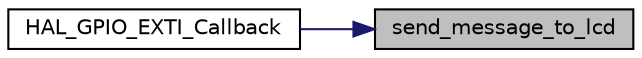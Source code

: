 digraph "send_message_to_lcd"
{
 // LATEX_PDF_SIZE
  edge [fontname="Helvetica",fontsize="10",labelfontname="Helvetica",labelfontsize="10"];
  node [fontname="Helvetica",fontsize="10",shape=record];
  rankdir="RL";
  Node1 [label="send_message_to_lcd",height=0.2,width=0.4,color="black", fillcolor="grey75", style="filled", fontcolor="black",tooltip=" "];
  Node1 -> Node2 [dir="back",color="midnightblue",fontsize="10",style="solid",fontname="Helvetica"];
  Node2 [label="HAL_GPIO_EXTI_Callback",height=0.2,width=0.4,color="black", fillcolor="white", style="filled",URL="$main_8c.html#a0cd91fd3a9608559c2a87a8ba6cba55f",tooltip=" "];
}
